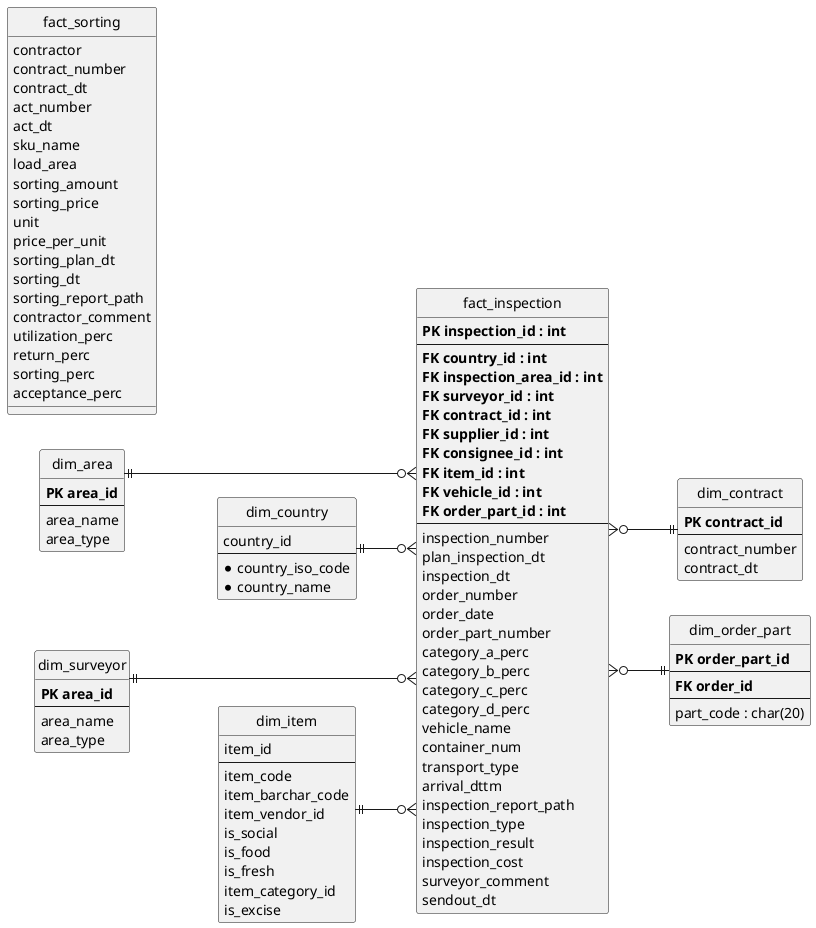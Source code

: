 @startuml name "inspection dimensional modelling"
' hide the spot
hide circle

left to right direction

' avoid problems with angled crows feet
skinparam linetype ortho

entity fact_inspection {
    **PK inspection_id : int**
    --
    **FK country_id : int**
    **FK inspection_area_id : int**
    **FK surveyor_id : int**
    **FK contract_id : int**
    **FK supplier_id : int**
    **FK consignee_id : int**
    **FK item_id : int**
    **FK vehicle_id : int**
    **FK order_part_id : int**
    --
    inspection_number
    plan_inspection_dt
    inspection_dt
    order_number
    order_date
    order_part_number
    category_a_perc
    category_b_perc
    category_c_perc
    category_d_perc
    vehicle_name
    container_num
    transport_type
    arrival_dttm
    inspection_report_path
    inspection_type
    inspection_result
    inspection_cost
    surveyor_comment
    sendout_dt
}

entity dim_country {
    country_id
    --
    * country_iso_code
    * country_name
}

entity dim_item {
    item_id
    --
    item_code
    item_barchar_code
    item_vendor_id
    is_social
    is_food
    is_fresh
    item_category_id
    is_excise
}

entity dim_area {
    **PK area_id**
    --
    area_name
    area_type
}

entity dim_surveyor {
    **PK area_id**
    --
    area_name
    area_type
}

entity dim_contract {
    **PK contract_id**
    --
    contract_number
    contract_dt
}

entity dim_order_part{
    **PK order_part_id**
    --
    **FK order_id**
    --
    part_code : char(20)
}

entity fact_sorting {
    contractor
    contract_number
    contract_dt
    act_number
    act_dt
    sku_name
    load_area
    sorting_amount
    sorting_price
    unit
    price_per_unit
    sorting_plan_dt
    sorting_dt
    sorting_report_path
    contractor_comment
    utilization_perc
    return_perc
    sorting_perc
    acceptance_perc
}

dim_area ||..[hidden]|| dim_country
dim_surveyor ||..[hidden]|| dim_item
'dim_country ||-down[hidden]|| dim_item
dim_area ||--o{ fact_inspection
dim_country ||--o{ fact_inspection
dim_item ||--o{ fact_inspection
dim_surveyor ||--o{ fact_inspection
fact_inspection }o--|| dim_contract
fact_inspection }o--|| dim_order_part

@enduml
